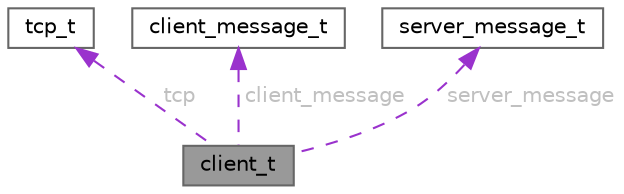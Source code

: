 digraph "client_t"
{
 // LATEX_PDF_SIZE
  bgcolor="transparent";
  edge [fontname=Helvetica,fontsize=10,labelfontname=Helvetica,labelfontsize=10];
  node [fontname=Helvetica,fontsize=10,shape=box,height=0.2,width=0.4];
  Node1 [id="Node000001",label="client_t",height=0.2,width=0.4,color="gray40", fillcolor="grey60", style="filled", fontcolor="black",tooltip=" "];
  Node2 -> Node1 [id="edge4_Node000001_Node000002",dir="back",color="darkorchid3",style="dashed",tooltip=" ",label=" tcp",fontcolor="grey" ];
  Node2 [id="Node000002",label="tcp_t",height=0.2,width=0.4,color="gray40", fillcolor="white", style="filled",URL="$structtcp__t.html",tooltip=" "];
  Node3 -> Node1 [id="edge5_Node000001_Node000003",dir="back",color="darkorchid3",style="dashed",tooltip=" ",label=" client_message",fontcolor="grey" ];
  Node3 [id="Node000003",label="client_message_t",height=0.2,width=0.4,color="gray40", fillcolor="white", style="filled",URL="$structclient__message__t.html",tooltip=" "];
  Node4 -> Node1 [id="edge6_Node000001_Node000004",dir="back",color="darkorchid3",style="dashed",tooltip=" ",label=" server_message",fontcolor="grey" ];
  Node4 [id="Node000004",label="server_message_t",height=0.2,width=0.4,color="gray40", fillcolor="white", style="filled",URL="$structserver__message__t.html",tooltip=" "];
}
